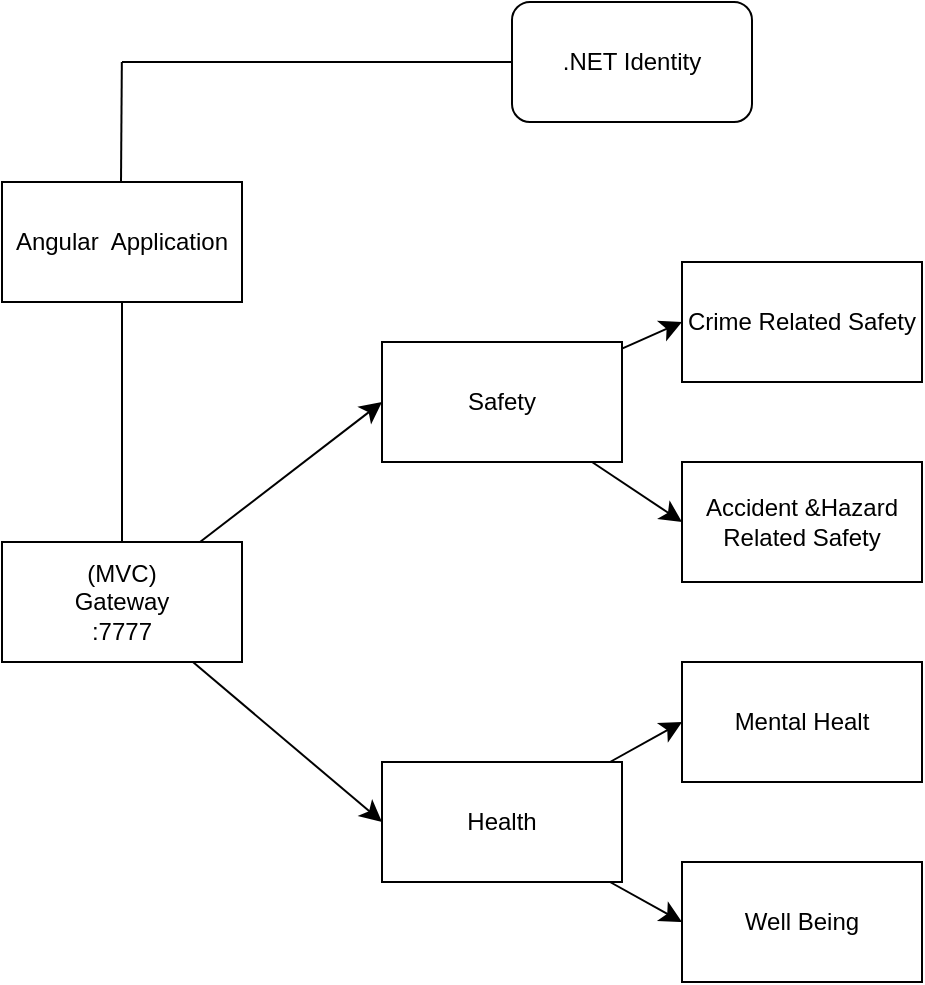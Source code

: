 <mxfile version="24.7.17">
  <diagram name="Page-1" id="hqSrXdp1mEwyXaSWoCSs">
    <mxGraphModel dx="1282" dy="623" grid="1" gridSize="10" guides="1" tooltips="1" connect="1" arrows="1" fold="1" page="1" pageScale="1" pageWidth="850" pageHeight="1100" math="0" shadow="0">
      <root>
        <mxCell id="0" />
        <mxCell id="1" parent="0" />
        <mxCell id="rvtOfTKN0iLYZiIFmJA_-21" style="edgeStyle=none;curved=1;rounded=0;orthogonalLoop=1;jettySize=auto;html=1;entryX=0;entryY=0.5;entryDx=0;entryDy=0;fontSize=12;startSize=8;endSize=8;" edge="1" parent="1" source="Jwh8wSRyzfjKND-0c__q-1" target="rvtOfTKN0iLYZiIFmJA_-2">
          <mxGeometry relative="1" as="geometry" />
        </mxCell>
        <mxCell id="rvtOfTKN0iLYZiIFmJA_-22" style="edgeStyle=none;curved=1;rounded=0;orthogonalLoop=1;jettySize=auto;html=1;entryX=0;entryY=0.5;entryDx=0;entryDy=0;fontSize=12;startSize=8;endSize=8;" edge="1" parent="1" source="Jwh8wSRyzfjKND-0c__q-1" target="Jwh8wSRyzfjKND-0c__q-7">
          <mxGeometry relative="1" as="geometry" />
        </mxCell>
        <mxCell id="Jwh8wSRyzfjKND-0c__q-1" value="&lt;div&gt;(MVC)&lt;/div&gt;Gateway&lt;div&gt;:7777&lt;/div&gt;" style="rounded=0;whiteSpace=wrap;html=1;" parent="1" vertex="1">
          <mxGeometry x="70" y="490" width="120" height="60" as="geometry" />
        </mxCell>
        <mxCell id="Jwh8wSRyzfjKND-0c__q-2" value="Angular&amp;nbsp; Application" style="rounded=0;whiteSpace=wrap;html=1;" parent="1" vertex="1">
          <mxGeometry x="70" y="310" width="120" height="60" as="geometry" />
        </mxCell>
        <mxCell id="Jwh8wSRyzfjKND-0c__q-4" value=".NET Identity" style="rounded=1;whiteSpace=wrap;html=1;" parent="1" vertex="1">
          <mxGeometry x="325" y="220" width="120" height="60" as="geometry" />
        </mxCell>
        <mxCell id="Jwh8wSRyzfjKND-0c__q-5" value="Crime Related Safety" style="rounded=0;whiteSpace=wrap;html=1;" parent="1" vertex="1">
          <mxGeometry x="410" y="350" width="120" height="60" as="geometry" />
        </mxCell>
        <mxCell id="Jwh8wSRyzfjKND-0c__q-6" value="Accident &amp;amp;Hazard Related Safety" style="rounded=0;whiteSpace=wrap;html=1;" parent="1" vertex="1">
          <mxGeometry x="410" y="450" width="120" height="60" as="geometry" />
        </mxCell>
        <mxCell id="rvtOfTKN0iLYZiIFmJA_-19" style="edgeStyle=none;curved=1;rounded=0;orthogonalLoop=1;jettySize=auto;html=1;entryX=0;entryY=0.5;entryDx=0;entryDy=0;fontSize=12;startSize=8;endSize=8;" edge="1" parent="1" source="Jwh8wSRyzfjKND-0c__q-7" target="rvtOfTKN0iLYZiIFmJA_-17">
          <mxGeometry relative="1" as="geometry" />
        </mxCell>
        <mxCell id="rvtOfTKN0iLYZiIFmJA_-20" style="edgeStyle=none;curved=1;rounded=0;orthogonalLoop=1;jettySize=auto;html=1;entryX=0;entryY=0.5;entryDx=0;entryDy=0;fontSize=12;startSize=8;endSize=8;" edge="1" parent="1" source="Jwh8wSRyzfjKND-0c__q-7" target="rvtOfTKN0iLYZiIFmJA_-18">
          <mxGeometry relative="1" as="geometry" />
        </mxCell>
        <mxCell id="Jwh8wSRyzfjKND-0c__q-7" value="Health" style="rounded=0;whiteSpace=wrap;html=1;" parent="1" vertex="1">
          <mxGeometry x="260" y="600" width="120" height="60" as="geometry" />
        </mxCell>
        <mxCell id="rvtOfTKN0iLYZiIFmJA_-3" style="edgeStyle=none;curved=1;rounded=0;orthogonalLoop=1;jettySize=auto;html=1;entryX=0;entryY=0.5;entryDx=0;entryDy=0;fontSize=12;startSize=8;endSize=8;" edge="1" parent="1" source="rvtOfTKN0iLYZiIFmJA_-2" target="Jwh8wSRyzfjKND-0c__q-5">
          <mxGeometry relative="1" as="geometry" />
        </mxCell>
        <mxCell id="rvtOfTKN0iLYZiIFmJA_-4" style="edgeStyle=none;curved=1;rounded=0;orthogonalLoop=1;jettySize=auto;html=1;entryX=0;entryY=0.5;entryDx=0;entryDy=0;fontSize=12;startSize=8;endSize=8;" edge="1" parent="1" source="rvtOfTKN0iLYZiIFmJA_-2" target="Jwh8wSRyzfjKND-0c__q-6">
          <mxGeometry relative="1" as="geometry" />
        </mxCell>
        <mxCell id="rvtOfTKN0iLYZiIFmJA_-2" value="Safety" style="rounded=0;whiteSpace=wrap;html=1;" vertex="1" parent="1">
          <mxGeometry x="260" y="390" width="120" height="60" as="geometry" />
        </mxCell>
        <mxCell id="rvtOfTKN0iLYZiIFmJA_-7" value="" style="endArrow=none;html=1;rounded=0;fontSize=12;startSize=8;endSize=8;curved=1;entryX=0.5;entryY=1;entryDx=0;entryDy=0;exitX=0.5;exitY=0;exitDx=0;exitDy=0;" edge="1" parent="1" source="Jwh8wSRyzfjKND-0c__q-1" target="Jwh8wSRyzfjKND-0c__q-2">
          <mxGeometry width="50" height="50" relative="1" as="geometry">
            <mxPoint x="40" y="440" as="sourcePoint" />
            <mxPoint x="90" y="390" as="targetPoint" />
          </mxGeometry>
        </mxCell>
        <mxCell id="rvtOfTKN0iLYZiIFmJA_-8" value="" style="endArrow=none;html=1;rounded=0;fontSize=12;startSize=8;endSize=8;curved=1;exitX=0.5;exitY=0;exitDx=0;exitDy=0;" edge="1" parent="1">
          <mxGeometry width="50" height="50" relative="1" as="geometry">
            <mxPoint x="129.5" y="310" as="sourcePoint" />
            <mxPoint x="129.92" y="250" as="targetPoint" />
          </mxGeometry>
        </mxCell>
        <mxCell id="rvtOfTKN0iLYZiIFmJA_-12" value="" style="endArrow=none;html=1;rounded=0;fontSize=12;startSize=8;endSize=8;curved=1;entryX=0;entryY=0.5;entryDx=0;entryDy=0;" edge="1" parent="1" target="Jwh8wSRyzfjKND-0c__q-4">
          <mxGeometry width="50" height="50" relative="1" as="geometry">
            <mxPoint x="130" y="250" as="sourcePoint" />
            <mxPoint x="130" y="200" as="targetPoint" />
          </mxGeometry>
        </mxCell>
        <mxCell id="rvtOfTKN0iLYZiIFmJA_-17" value="Mental Healt" style="rounded=0;whiteSpace=wrap;html=1;" vertex="1" parent="1">
          <mxGeometry x="410" y="550" width="120" height="60" as="geometry" />
        </mxCell>
        <mxCell id="rvtOfTKN0iLYZiIFmJA_-18" value="Well Being" style="rounded=0;whiteSpace=wrap;html=1;" vertex="1" parent="1">
          <mxGeometry x="410" y="650" width="120" height="60" as="geometry" />
        </mxCell>
      </root>
    </mxGraphModel>
  </diagram>
</mxfile>
